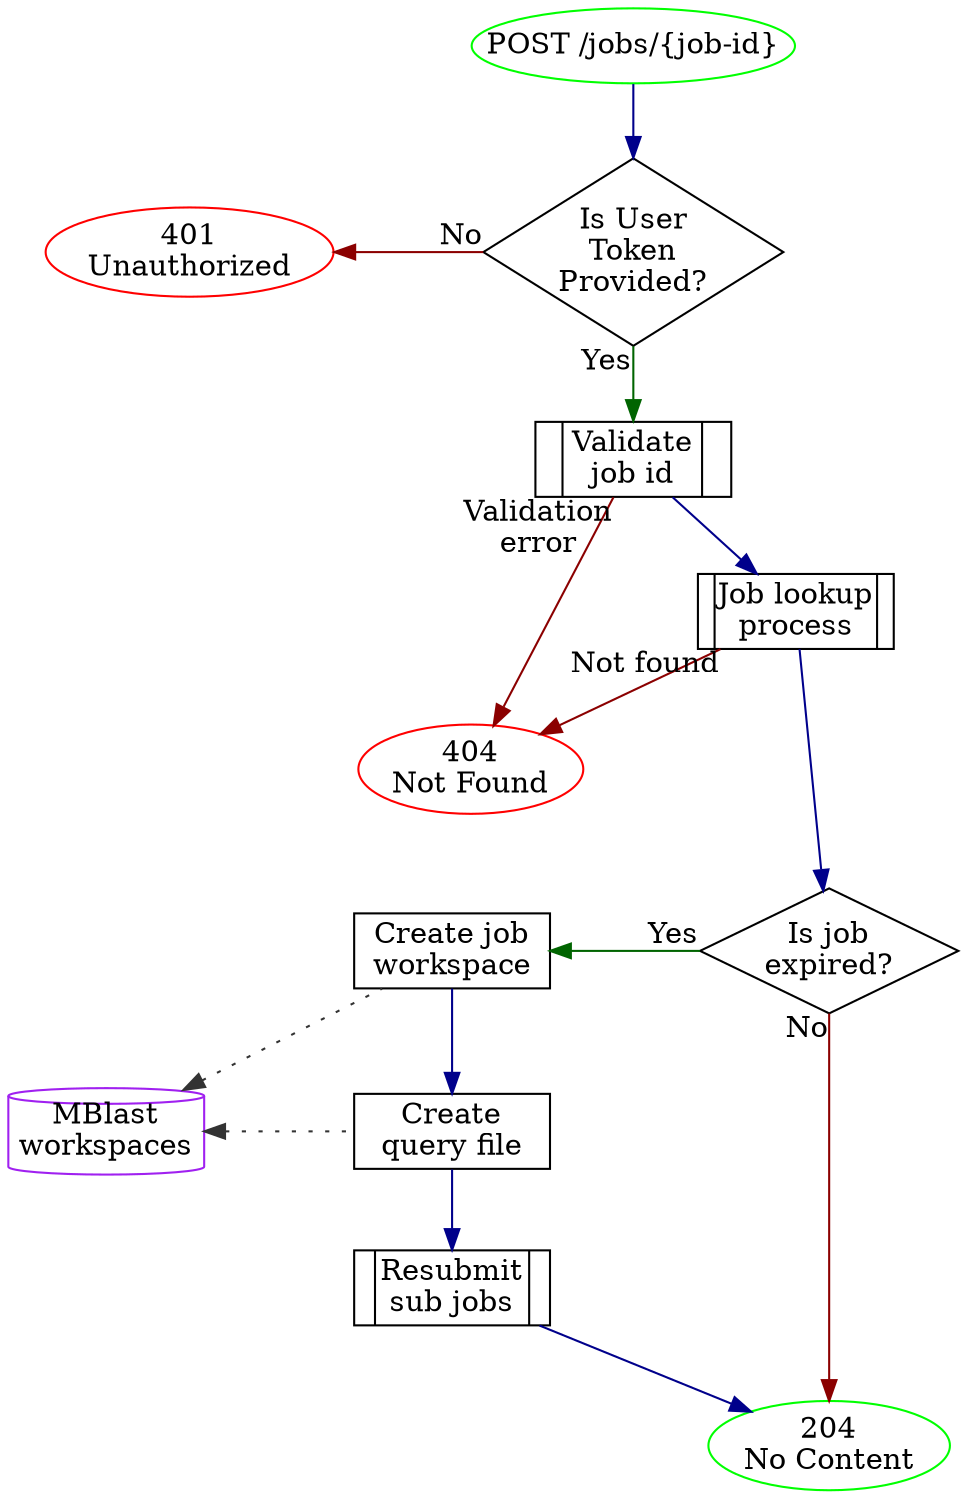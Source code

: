 digraph {
  graph [nodesep=1, splines=line]
  node  [margin=0, shape=rect, width=1.3]
  edge  [color=darkblue]

  //
  // Nodes
  //
  Start               [label="POST /jobs/{job-id}", shape=oval, color=green]
  IsUserTokenProvided [label="Is User\nToken\nProvided?", shape=diamond]
  ValidateJobID       [label="|Validate\njob id|", shape=record]
  401                 [label="401\nUnauthorized", shape=oval, color=red]
  404                 [label="404\nNot Found", shape=oval, color=red]
  204                 [label="204\nNo Content", shape=oval, color=green]
  JobLookup           [label="|Job lookup\nprocess|", shape=record]
  BlastWorkspaces     [label="MBlast\nworkspaces", shape=cylinder, color=purple]
  IsExpired           [label="Is job\nexpired?", shape=diamond]
  CreateWorkspace     [label="Create job\nworkspace"]
  CreateQuery         [label="Create\nquery file"]
  ResubmitSubJobs     [label="|Resubmit\nsub jobs|", shape=record]



  //
  // Edges
  //

  Start               -> IsUserTokenProvided

  401                 -> IsUserTokenProvided [headlabel="No", dir=back, color=darkred]
  IsUserTokenProvided -> ValidateJobID       [taillabel="Yes", color=darkgreen]

  ValidateJobID       -> 404                 [taillabel="Validation\nerror", color=darkred]
  ValidateJobID       -> JobLookup

  JobLookup           -> 404                 [taillabel="Not found", color=darkred]
  JobLookup           -> IsExpired

  CreateWorkspace     -> IsExpired           [headlabel="Yes", dir=back, color=darkgreen]
  CreateWorkspace     -> CreateQuery

  BlastWorkspaces     -> CreateWorkspace     [constraint=false, style=dotted, dir=back, color="#333333"]
  BlastWorkspaces     -> CreateQuery         [style=dotted, dir=back, color="#333333"]

  CreateQuery         -> ResubmitSubJobs

  ResubmitSubJobs     -> 204                 [constraint=false]

  IsExpired           -> 204                 [taillabel="No", color=darkred]


  //
  // Formatting
  //

  {
    rank=same
    401
    IsUserTokenProvided
    // ValidateJobID
  }
  {
    rank=same
  }
  {
    rank=same
    CreateQuery
    BlastWorkspaces
  }
  {
    rank=same
    IsExpired
    CreateWorkspace
  }
  {
    rank=sink
    204
  }
  {
    edge [style=invis]
    // BlastWorkspaces -> 204
    // JobLookup -> CreateWorkspace
    404 -> CreateWorkspace
  }
}